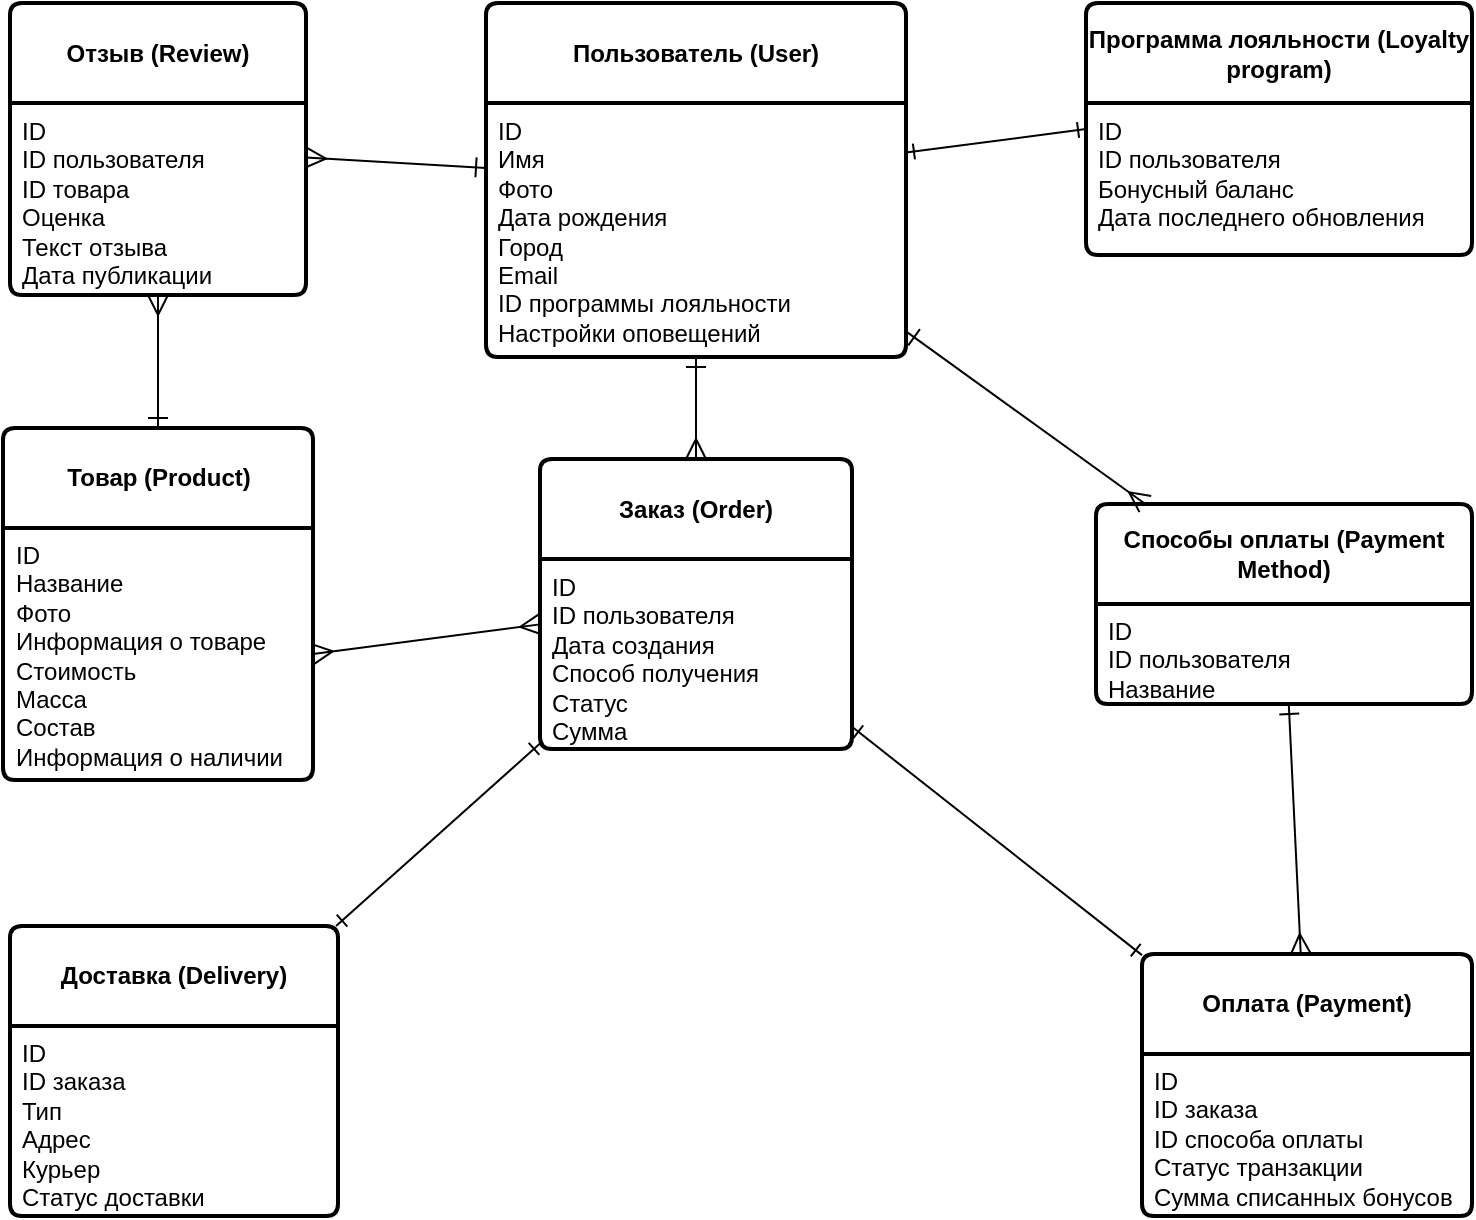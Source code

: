 <mxfile version="26.0.14">
  <diagram name="Page-1" id="ePtRdiWB0lYETpGEfXJb">
    <mxGraphModel dx="984" dy="1033" grid="0" gridSize="10" guides="1" tooltips="1" connect="1" arrows="1" fold="1" page="0" pageScale="1" pageWidth="850" pageHeight="1100" math="0" shadow="0">
      <root>
        <mxCell id="0" />
        <mxCell id="1" parent="0" />
        <mxCell id="HpuaDuaV2_q1oHEFar94-27" style="rounded=0;orthogonalLoop=1;jettySize=auto;html=1;entryX=0;entryY=0.5;entryDx=0;entryDy=0;fontSize=12;startArrow=ERone;startFill=0;endArrow=ERone;endFill=0;" parent="1" source="HpuaDuaV2_q1oHEFar94-1" target="HpuaDuaV2_q1oHEFar94-10" edge="1">
          <mxGeometry relative="1" as="geometry" />
        </mxCell>
        <mxCell id="HpuaDuaV2_q1oHEFar94-28" style="edgeStyle=none;curved=1;rounded=0;orthogonalLoop=1;jettySize=auto;html=1;fontSize=12;startSize=8;endSize=8;startArrow=ERone;startFill=0;endArrow=ERmany;endFill=0;" parent="1" source="HpuaDuaV2_q1oHEFar94-1" target="HpuaDuaV2_q1oHEFar94-17" edge="1">
          <mxGeometry relative="1" as="geometry">
            <mxPoint x="655" y="-2" as="targetPoint" />
          </mxGeometry>
        </mxCell>
        <mxCell id="HpuaDuaV2_q1oHEFar94-1" value="Пользователь (User)" style="swimlane;childLayout=stackLayout;horizontal=1;startSize=50;horizontalStack=0;rounded=1;strokeWidth=2;resizeParent=0;resizeLast=1;shadow=0;dashed=0;align=center;arcSize=4;whiteSpace=wrap;html=1;" parent="1" vertex="1">
          <mxGeometry x="509" y="-207.5" width="210" height="177" as="geometry">
            <mxRectangle x="501" y="-118" width="151" height="50" as="alternateBounds" />
          </mxGeometry>
        </mxCell>
        <mxCell id="HpuaDuaV2_q1oHEFar94-2" value="ID&lt;div&gt;Имя&lt;/div&gt;&lt;div&gt;Фото&lt;/div&gt;&lt;div&gt;Дата рождения&lt;/div&gt;&lt;div&gt;Город&lt;/div&gt;&lt;div&gt;Email&lt;/div&gt;&lt;div&gt;ID программы лояльности&lt;/div&gt;&lt;div&gt;Настройки оповещений&lt;/div&gt;" style="align=left;strokeColor=none;fillColor=none;spacingLeft=4;fontSize=12;verticalAlign=top;resizable=0;rotatable=0;part=1;html=1;" parent="HpuaDuaV2_q1oHEFar94-1" vertex="1">
          <mxGeometry y="50" width="210" height="127" as="geometry" />
        </mxCell>
        <mxCell id="HpuaDuaV2_q1oHEFar94-10" value="Программа лояльности (Loyalty program)" style="swimlane;childLayout=stackLayout;horizontal=1;startSize=50;horizontalStack=0;rounded=1;strokeWidth=2;resizeParent=0;resizeLast=1;shadow=0;dashed=0;align=center;arcSize=4;whiteSpace=wrap;html=1;" parent="1" vertex="1">
          <mxGeometry x="809" y="-207.5" width="193" height="126" as="geometry">
            <mxRectangle x="707" y="-118" width="264" height="50" as="alternateBounds" />
          </mxGeometry>
        </mxCell>
        <mxCell id="HpuaDuaV2_q1oHEFar94-11" value="ID&lt;br&gt;ID пользователя&lt;br&gt;Бонусный баланс&lt;br&gt;Дата последнего обновления" style="align=left;strokeColor=none;fillColor=none;spacingLeft=4;verticalAlign=top;resizable=0;rotatable=0;part=1;html=1;" parent="HpuaDuaV2_q1oHEFar94-10" vertex="1">
          <mxGeometry y="50" width="193" height="76" as="geometry" />
        </mxCell>
        <mxCell id="HpuaDuaV2_q1oHEFar94-13" value="Товар (Product)" style="swimlane;childLayout=stackLayout;horizontal=1;startSize=50;horizontalStack=0;rounded=1;strokeWidth=2;resizeParent=0;resizeLast=1;shadow=0;dashed=0;align=center;arcSize=4;whiteSpace=wrap;html=1;" parent="1" vertex="1">
          <mxGeometry x="267.5" y="5" width="155" height="176" as="geometry">
            <mxRectangle x="319" y="-19" width="122" height="50" as="alternateBounds" />
          </mxGeometry>
        </mxCell>
        <mxCell id="HpuaDuaV2_q1oHEFar94-14" value="ID&lt;br&gt;Название&lt;br&gt;Фото&lt;br&gt;Информация о товаре&lt;br&gt;Стоимость&lt;br&gt;Масса&lt;br&gt;Состав&lt;br&gt;Информация о наличии" style="align=left;strokeColor=none;fillColor=none;spacingLeft=4;verticalAlign=top;resizable=0;rotatable=0;part=1;html=1;" parent="HpuaDuaV2_q1oHEFar94-13" vertex="1">
          <mxGeometry y="50" width="155" height="126" as="geometry" />
        </mxCell>
        <mxCell id="HpuaDuaV2_q1oHEFar94-15" value="Отзыв (Review)" style="swimlane;childLayout=stackLayout;horizontal=1;startSize=50;horizontalStack=0;rounded=1;strokeWidth=2;resizeParent=0;resizeLast=1;shadow=0;dashed=0;align=center;arcSize=4;whiteSpace=wrap;html=1;" parent="1" vertex="1">
          <mxGeometry x="271" y="-207.5" width="148" height="146" as="geometry">
            <mxRectangle x="319" y="-118" width="122" height="50" as="alternateBounds" />
          </mxGeometry>
        </mxCell>
        <mxCell id="HpuaDuaV2_q1oHEFar94-16" value="ID&lt;div&gt;ID пользователя&lt;br&gt;ID товара&lt;br&gt;Оценка&lt;br&gt;Текст отзыва&lt;br&gt;Дата публикации&lt;/div&gt;" style="align=left;strokeColor=none;fillColor=none;spacingLeft=4;verticalAlign=top;resizable=0;rotatable=0;part=1;html=1;" parent="HpuaDuaV2_q1oHEFar94-15" vertex="1">
          <mxGeometry y="50" width="148" height="96" as="geometry" />
        </mxCell>
        <mxCell id="HpuaDuaV2_q1oHEFar94-17" value="Заказ (Order)" style="swimlane;childLayout=stackLayout;horizontal=1;startSize=50;horizontalStack=0;rounded=1;strokeWidth=2;resizeParent=0;resizeLast=1;shadow=0;dashed=0;align=center;arcSize=4;whiteSpace=wrap;html=1;" parent="1" vertex="1">
          <mxGeometry x="536" y="20.5" width="156" height="145" as="geometry">
            <mxRectangle x="521" y="-19" width="111" height="50" as="alternateBounds" />
          </mxGeometry>
        </mxCell>
        <mxCell id="HpuaDuaV2_q1oHEFar94-18" value="ID&lt;br&gt;ID пользователя&lt;br&gt;Дата создания&lt;br&gt;Способ получения&lt;br&gt;Статус&lt;br&gt;Сумма" style="align=left;strokeColor=none;fillColor=none;spacingLeft=4;verticalAlign=top;resizable=0;rotatable=0;part=1;html=1;" parent="HpuaDuaV2_q1oHEFar94-17" vertex="1">
          <mxGeometry y="50" width="156" height="95" as="geometry" />
        </mxCell>
        <mxCell id="HpuaDuaV2_q1oHEFar94-21" value="Способы оплаты (Payment Method)" style="swimlane;childLayout=stackLayout;horizontal=1;startSize=50;horizontalStack=0;rounded=1;strokeWidth=2;resizeParent=0;resizeLast=1;shadow=0;dashed=0;align=center;arcSize=4;whiteSpace=wrap;html=1;" parent="1" vertex="1">
          <mxGeometry x="814" y="43" width="188" height="100" as="geometry">
            <mxRectangle x="712" y="-19" width="232" height="50" as="alternateBounds" />
          </mxGeometry>
        </mxCell>
        <mxCell id="HpuaDuaV2_q1oHEFar94-22" value="ID&lt;br&gt;ID пользователя&lt;br&gt;Название" style="align=left;strokeColor=none;fillColor=none;spacingLeft=4;verticalAlign=top;resizable=0;rotatable=0;part=1;html=1;" parent="HpuaDuaV2_q1oHEFar94-21" vertex="1">
          <mxGeometry y="50" width="188" height="50" as="geometry" />
        </mxCell>
        <mxCell id="HpuaDuaV2_q1oHEFar94-23" value="Оплата (Payment)" style="swimlane;childLayout=stackLayout;horizontal=1;startSize=50;horizontalStack=0;rounded=1;strokeWidth=2;resizeParent=0;resizeLast=1;shadow=0;dashed=0;align=center;arcSize=4;whiteSpace=wrap;html=1;" parent="1" vertex="1">
          <mxGeometry x="837" y="268" width="165" height="131" as="geometry">
            <mxRectangle x="712" y="77" width="136" height="50" as="alternateBounds" />
          </mxGeometry>
        </mxCell>
        <mxCell id="HpuaDuaV2_q1oHEFar94-24" value="ID&lt;br&gt;ID заказа&lt;br&gt;ID способа оплаты&lt;br&gt;Статус транзакции&lt;br&gt;Сумма списанных бонусов" style="align=left;strokeColor=none;fillColor=none;spacingLeft=4;verticalAlign=top;resizable=0;rotatable=0;part=1;html=1;" parent="HpuaDuaV2_q1oHEFar94-23" vertex="1">
          <mxGeometry y="50" width="165" height="81" as="geometry" />
        </mxCell>
        <mxCell id="HpuaDuaV2_q1oHEFar94-25" value="Доставка (Delivery)" style="swimlane;childLayout=stackLayout;horizontal=1;startSize=50;horizontalStack=0;rounded=1;strokeWidth=2;resizeParent=0;resizeLast=1;shadow=0;dashed=0;align=center;arcSize=4;whiteSpace=wrap;html=1;" parent="1" vertex="1">
          <mxGeometry x="271" y="254" width="164" height="145" as="geometry">
            <mxRectangle x="505" y="75" width="143" height="50" as="alternateBounds" />
          </mxGeometry>
        </mxCell>
        <mxCell id="HpuaDuaV2_q1oHEFar94-26" value="ID&lt;div&gt;ID заказа&lt;br&gt;Тип&amp;nbsp;&lt;br&gt;Адрес&lt;br&gt;Курьер&lt;br&gt;Статус доставки&lt;/div&gt;" style="align=left;strokeColor=none;fillColor=none;spacingLeft=4;verticalAlign=top;resizable=0;rotatable=0;part=1;html=1;" parent="HpuaDuaV2_q1oHEFar94-25" vertex="1">
          <mxGeometry y="50" width="164" height="95" as="geometry" />
        </mxCell>
        <mxCell id="HpuaDuaV2_q1oHEFar94-29" style="edgeStyle=none;curved=1;rounded=0;orthogonalLoop=1;jettySize=auto;html=1;fontSize=12;startSize=8;endSize=8;startArrow=ERone;startFill=0;endArrow=ERmany;endFill=0;" parent="1" source="HpuaDuaV2_q1oHEFar94-1" target="HpuaDuaV2_q1oHEFar94-15" edge="1">
          <mxGeometry relative="1" as="geometry">
            <mxPoint x="530" y="-30" as="sourcePoint" />
            <mxPoint x="393" y="-87" as="targetPoint" />
          </mxGeometry>
        </mxCell>
        <mxCell id="HpuaDuaV2_q1oHEFar94-30" style="edgeStyle=none;curved=1;rounded=0;orthogonalLoop=1;jettySize=auto;html=1;fontSize=12;startSize=8;endSize=8;startArrow=ERone;startFill=0;endArrow=ERmany;endFill=0;" parent="1" source="HpuaDuaV2_q1oHEFar94-1" target="HpuaDuaV2_q1oHEFar94-21" edge="1">
          <mxGeometry relative="1" as="geometry">
            <mxPoint x="536" y="18" as="sourcePoint" />
            <mxPoint x="639" y="63" as="targetPoint" />
          </mxGeometry>
        </mxCell>
        <mxCell id="HpuaDuaV2_q1oHEFar94-32" style="edgeStyle=none;curved=1;rounded=0;orthogonalLoop=1;jettySize=auto;html=1;fontSize=12;startSize=8;endSize=8;startArrow=ERone;startFill=0;endArrow=ERmany;endFill=0;" parent="1" source="HpuaDuaV2_q1oHEFar94-13" target="HpuaDuaV2_q1oHEFar94-15" edge="1">
          <mxGeometry relative="1" as="geometry">
            <mxPoint x="442.5" y="-37" as="sourcePoint" />
            <mxPoint x="622.5" y="100" as="targetPoint" />
          </mxGeometry>
        </mxCell>
        <mxCell id="HpuaDuaV2_q1oHEFar94-33" style="edgeStyle=none;curved=1;rounded=0;orthogonalLoop=1;jettySize=auto;html=1;fontSize=12;startSize=8;endSize=8;startArrow=ERmany;startFill=0;endArrow=ERmany;endFill=0;entryX=1;entryY=0.5;entryDx=0;entryDy=0;" parent="1" source="HpuaDuaV2_q1oHEFar94-17" target="HpuaDuaV2_q1oHEFar94-14" edge="1">
          <mxGeometry relative="1" as="geometry">
            <mxPoint x="507" y="92" as="sourcePoint" />
            <mxPoint x="687" y="229" as="targetPoint" />
          </mxGeometry>
        </mxCell>
        <mxCell id="HpuaDuaV2_q1oHEFar94-34" style="rounded=0;orthogonalLoop=1;jettySize=auto;html=1;fontSize=12;startArrow=ERone;startFill=0;endArrow=ERone;endFill=0;" parent="1" source="HpuaDuaV2_q1oHEFar94-23" target="HpuaDuaV2_q1oHEFar94-17" edge="1">
          <mxGeometry relative="1" as="geometry">
            <mxPoint x="532" y="110.58" as="sourcePoint" />
            <mxPoint x="590" y="110.58" as="targetPoint" />
          </mxGeometry>
        </mxCell>
        <mxCell id="HpuaDuaV2_q1oHEFar94-35" style="rounded=0;orthogonalLoop=1;jettySize=auto;html=1;fontSize=12;startArrow=ERone;startFill=0;endArrow=ERone;endFill=0;" parent="1" source="HpuaDuaV2_q1oHEFar94-17" target="HpuaDuaV2_q1oHEFar94-25" edge="1">
          <mxGeometry relative="1" as="geometry">
            <mxPoint x="872" y="31" as="sourcePoint" />
            <mxPoint x="930" y="31" as="targetPoint" />
          </mxGeometry>
        </mxCell>
        <mxCell id="HpuaDuaV2_q1oHEFar94-36" style="edgeStyle=none;curved=1;rounded=0;orthogonalLoop=1;jettySize=auto;html=1;fontSize=12;startSize=8;endSize=8;startArrow=ERone;startFill=0;endArrow=ERmany;endFill=0;" parent="1" source="HpuaDuaV2_q1oHEFar94-21" target="HpuaDuaV2_q1oHEFar94-23" edge="1">
          <mxGeometry relative="1" as="geometry">
            <mxPoint x="495" y="170" as="sourcePoint" />
            <mxPoint x="675" y="307" as="targetPoint" />
          </mxGeometry>
        </mxCell>
      </root>
    </mxGraphModel>
  </diagram>
</mxfile>
